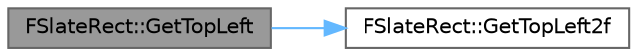 digraph "FSlateRect::GetTopLeft"
{
 // INTERACTIVE_SVG=YES
 // LATEX_PDF_SIZE
  bgcolor="transparent";
  edge [fontname=Helvetica,fontsize=10,labelfontname=Helvetica,labelfontsize=10];
  node [fontname=Helvetica,fontsize=10,shape=box,height=0.2,width=0.4];
  rankdir="LR";
  Node1 [id="Node000001",label="FSlateRect::GetTopLeft",height=0.2,width=0.4,color="gray40", fillcolor="grey60", style="filled", fontcolor="black",tooltip="Returns the top-left position of the rectangle."];
  Node1 -> Node2 [id="edge1_Node000001_Node000002",color="steelblue1",style="solid",tooltip=" "];
  Node2 [id="Node000002",label="FSlateRect::GetTopLeft2f",height=0.2,width=0.4,color="grey40", fillcolor="white", style="filled",URL="$db/d16/classFSlateRect.html#a0a029deeae365c9901db6d4f8fd79b71",tooltip=" "];
}
